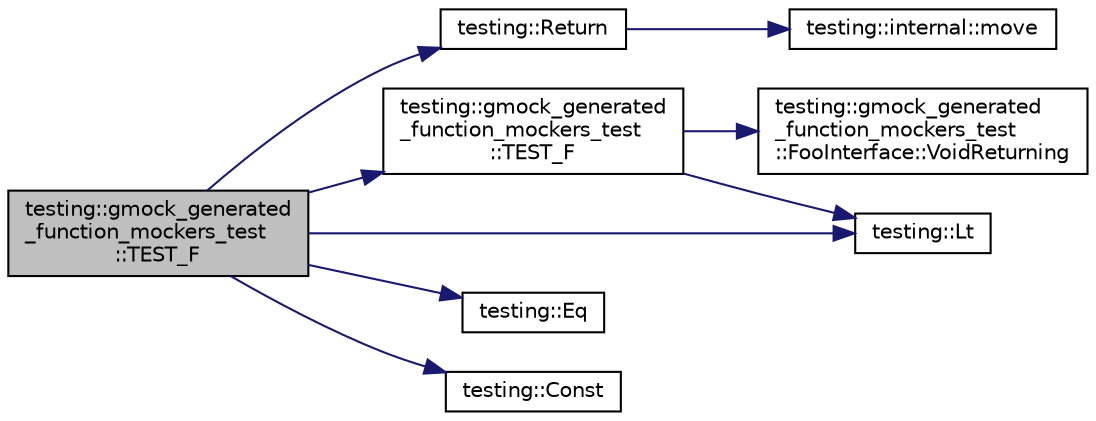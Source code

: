 digraph "testing::gmock_generated_function_mockers_test::TEST_F"
{
  edge [fontname="Helvetica",fontsize="10",labelfontname="Helvetica",labelfontsize="10"];
  node [fontname="Helvetica",fontsize="10",shape=record];
  rankdir="LR";
  Node112 [label="testing::gmock_generated\l_function_mockers_test\l::TEST_F",height=0.2,width=0.4,color="black", fillcolor="grey75", style="filled", fontcolor="black"];
  Node112 -> Node113 [color="midnightblue",fontsize="10",style="solid",fontname="Helvetica"];
  Node113 [label="testing::Return",height=0.2,width=0.4,color="black", fillcolor="white", style="filled",URL="$d0/d75/namespacetesting.html#af6d1c13e9376c77671e37545cd84359c"];
  Node113 -> Node114 [color="midnightblue",fontsize="10",style="solid",fontname="Helvetica"];
  Node114 [label="testing::internal::move",height=0.2,width=0.4,color="black", fillcolor="white", style="filled",URL="$d0/da7/namespacetesting_1_1internal.html#a0f6d06bf8c3093b9c22bb08723db201e"];
  Node112 -> Node115 [color="midnightblue",fontsize="10",style="solid",fontname="Helvetica"];
  Node115 [label="testing::gmock_generated\l_function_mockers_test\l::TEST_F",height=0.2,width=0.4,color="black", fillcolor="white", style="filled",URL="$dc/d1b/namespacetesting_1_1gmock__generated__function__mockers__test.html#aee64a5117451830331c321aecd10025f"];
  Node115 -> Node116 [color="midnightblue",fontsize="10",style="solid",fontname="Helvetica"];
  Node116 [label="testing::gmock_generated\l_function_mockers_test\l::FooInterface::VoidReturning",height=0.2,width=0.4,color="black", fillcolor="white", style="filled",URL="$d3/d8c/classtesting_1_1gmock__generated__function__mockers__test_1_1_foo_interface.html#adf968115cf1260004d8abe372dc71c85"];
  Node115 -> Node117 [color="midnightblue",fontsize="10",style="solid",fontname="Helvetica"];
  Node117 [label="testing::Lt",height=0.2,width=0.4,color="black", fillcolor="white", style="filled",URL="$d0/d75/namespacetesting.html#ad621459957a8bcdd3c256b7940ecbf99"];
  Node112 -> Node118 [color="midnightblue",fontsize="10",style="solid",fontname="Helvetica"];
  Node118 [label="testing::Eq",height=0.2,width=0.4,color="black", fillcolor="white", style="filled",URL="$d0/d75/namespacetesting.html#a0cb8ba7eae844c871eccb29e7c81635f"];
  Node112 -> Node117 [color="midnightblue",fontsize="10",style="solid",fontname="Helvetica"];
  Node112 -> Node119 [color="midnightblue",fontsize="10",style="solid",fontname="Helvetica"];
  Node119 [label="testing::Const",height=0.2,width=0.4,color="black", fillcolor="white", style="filled",URL="$d0/d75/namespacetesting.html#a945ac56c5508a3c9c032bbe8aae8dcfa"];
}
